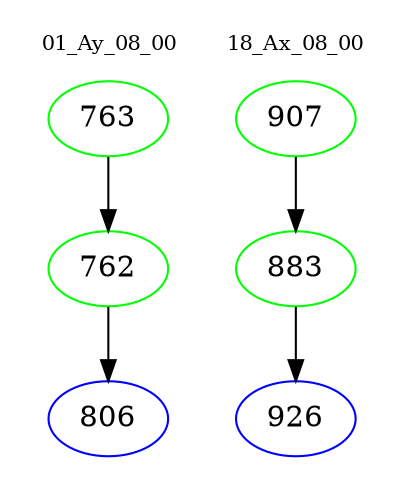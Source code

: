 digraph{
subgraph cluster_0 {
color = white
label = "01_Ay_08_00";
fontsize=10;
T0_763 [label="763", color="green"]
T0_763 -> T0_762 [color="black"]
T0_762 [label="762", color="green"]
T0_762 -> T0_806 [color="black"]
T0_806 [label="806", color="blue"]
}
subgraph cluster_1 {
color = white
label = "18_Ax_08_00";
fontsize=10;
T1_907 [label="907", color="green"]
T1_907 -> T1_883 [color="black"]
T1_883 [label="883", color="green"]
T1_883 -> T1_926 [color="black"]
T1_926 [label="926", color="blue"]
}
}
